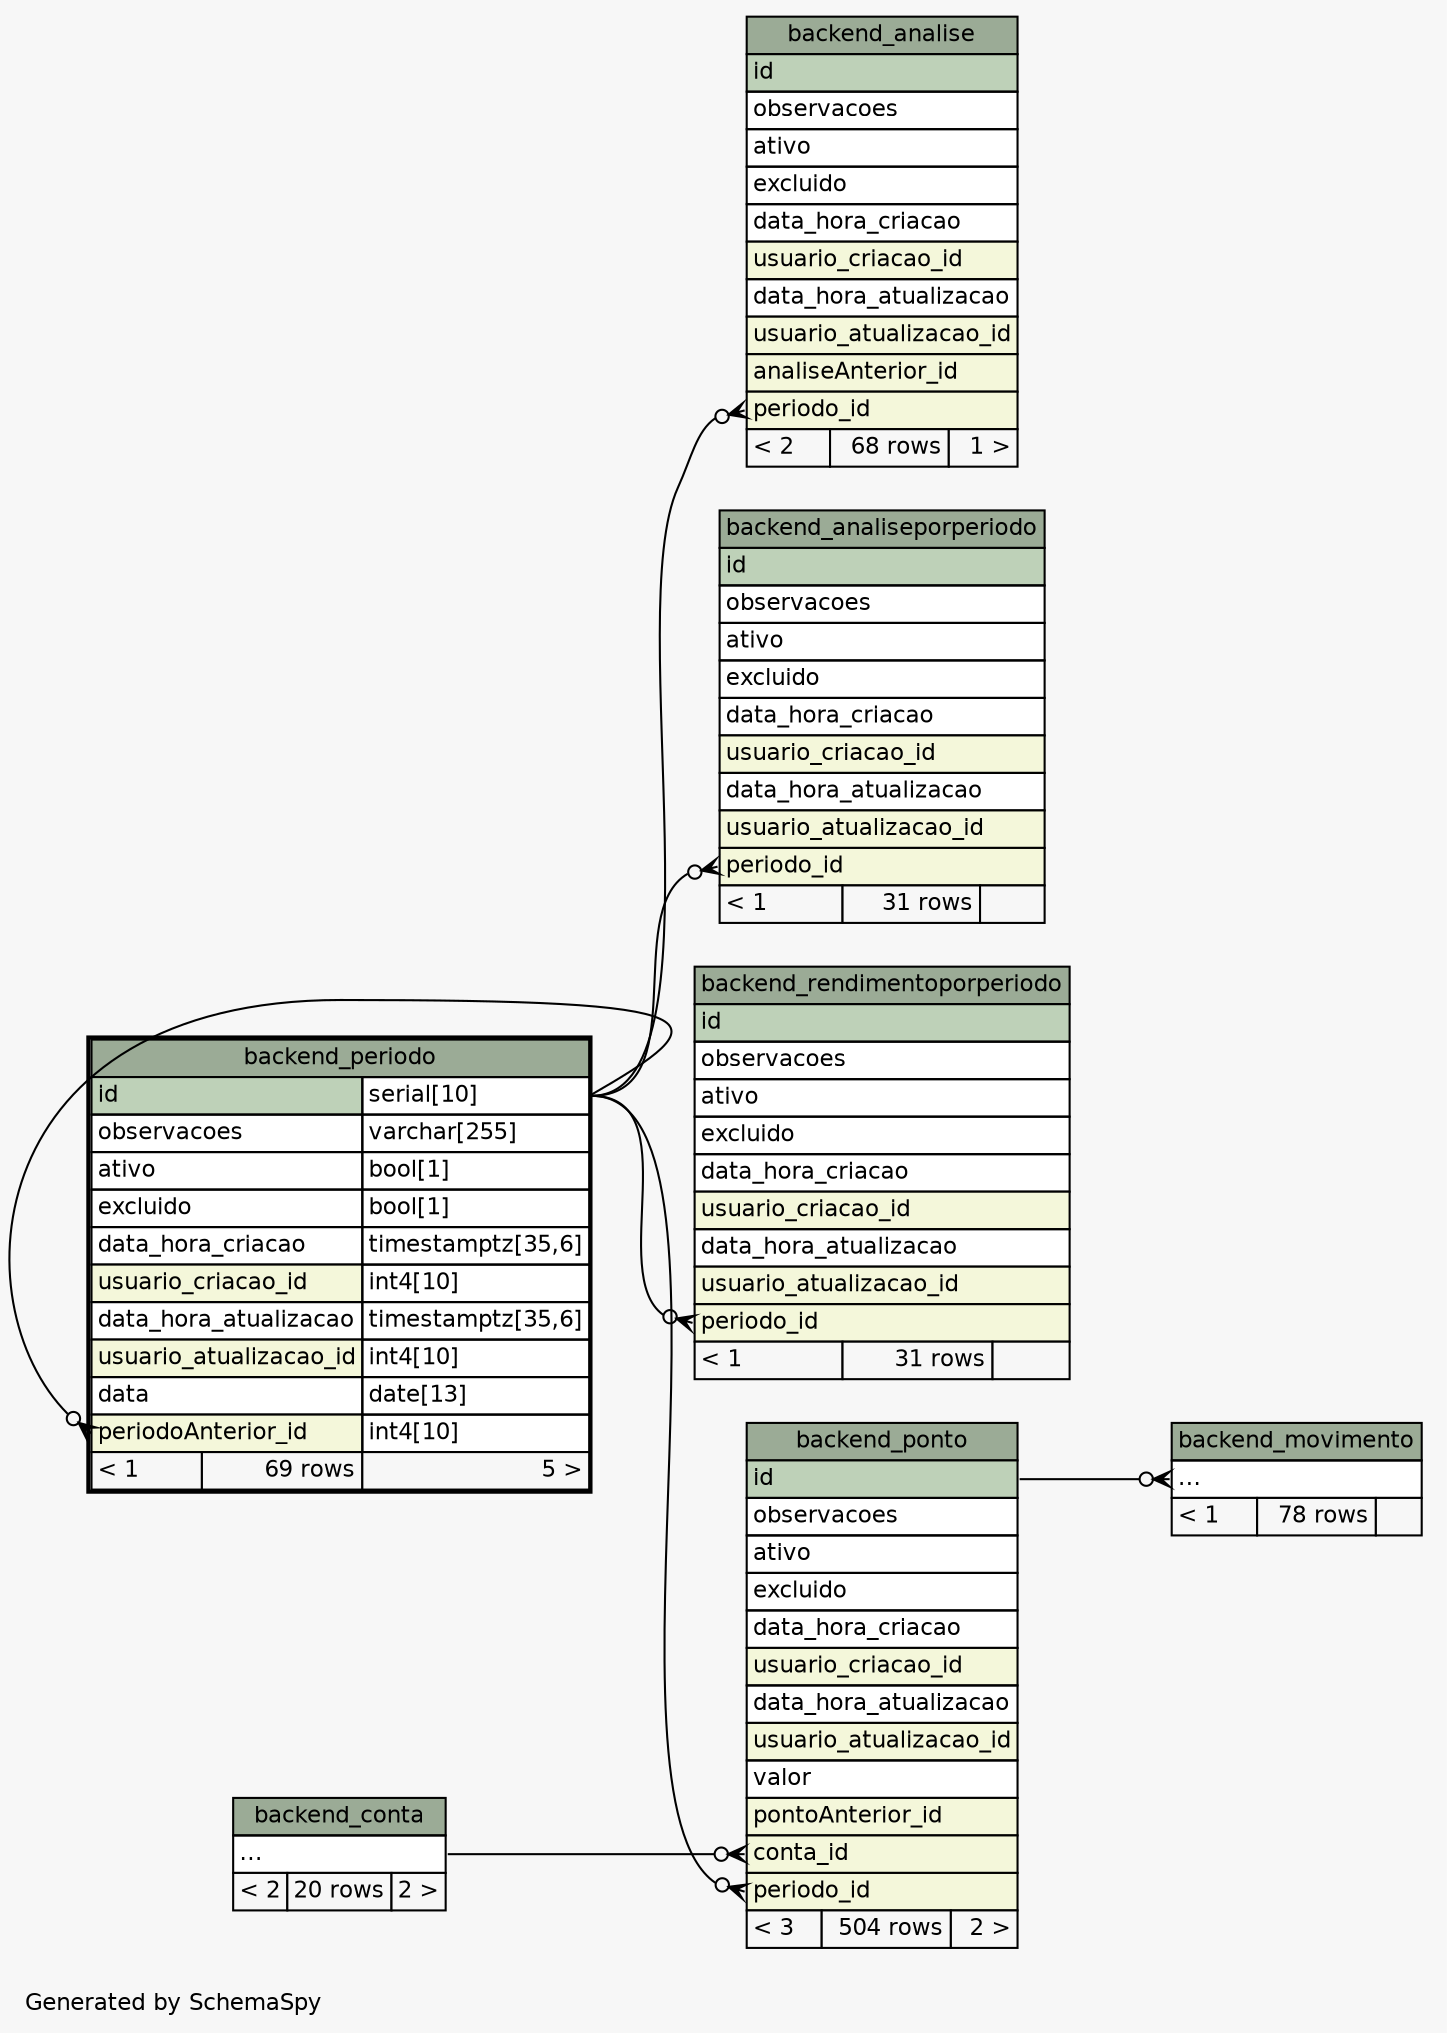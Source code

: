 // dot 2.38.0 on Linux 4.4.0-31-generic
// SchemaSpy rev 590
digraph "twoDegreesRelationshipsDiagram" {
  graph [
    rankdir="RL"
    bgcolor="#f7f7f7"
    label="\nGenerated by SchemaSpy"
    labeljust="l"
    nodesep="0.18"
    ranksep="0.46"
    fontname="Helvetica"
    fontsize="11"
  ];
  node [
    fontname="Helvetica"
    fontsize="11"
    shape="plaintext"
  ];
  edge [
    arrowsize="0.8"
  ];
  "backend_analise":"periodo_id":w -> "backend_periodo":"id.type":e [arrowhead=none dir=back arrowtail=crowodot];
  "backend_analiseporperiodo":"periodo_id":w -> "backend_periodo":"id.type":e [arrowhead=none dir=back arrowtail=crowodot];
  "backend_movimento":"elipses":w -> "backend_ponto":"id":e [arrowhead=none dir=back arrowtail=crowodot];
  "backend_periodo":"periodoAnterior_id":w -> "backend_periodo":"id.type":e [arrowhead=none dir=back arrowtail=crowodot];
  "backend_ponto":"conta_id":w -> "backend_conta":"elipses":e [arrowhead=none dir=back arrowtail=crowodot];
  "backend_ponto":"periodo_id":w -> "backend_periodo":"id.type":e [arrowhead=none dir=back arrowtail=crowodot];
  "backend_rendimentoporperiodo":"periodo_id":w -> "backend_periodo":"id.type":e [arrowhead=none dir=back arrowtail=crowodot];
  "backend_analise" [
    label=<
    <TABLE BORDER="0" CELLBORDER="1" CELLSPACING="0" BGCOLOR="#ffffff">
      <TR><TD COLSPAN="3" BGCOLOR="#9bab96" ALIGN="CENTER">backend_analise</TD></TR>
      <TR><TD PORT="id" COLSPAN="3" BGCOLOR="#bed1b8" ALIGN="LEFT">id</TD></TR>
      <TR><TD PORT="observacoes" COLSPAN="3" ALIGN="LEFT">observacoes</TD></TR>
      <TR><TD PORT="ativo" COLSPAN="3" ALIGN="LEFT">ativo</TD></TR>
      <TR><TD PORT="excluido" COLSPAN="3" ALIGN="LEFT">excluido</TD></TR>
      <TR><TD PORT="data_hora_criacao" COLSPAN="3" ALIGN="LEFT">data_hora_criacao</TD></TR>
      <TR><TD PORT="usuario_criacao_id" COLSPAN="3" BGCOLOR="#f4f7da" ALIGN="LEFT">usuario_criacao_id</TD></TR>
      <TR><TD PORT="data_hora_atualizacao" COLSPAN="3" ALIGN="LEFT">data_hora_atualizacao</TD></TR>
      <TR><TD PORT="usuario_atualizacao_id" COLSPAN="3" BGCOLOR="#f4f7da" ALIGN="LEFT">usuario_atualizacao_id</TD></TR>
      <TR><TD PORT="analiseAnterior_id" COLSPAN="3" BGCOLOR="#f4f7da" ALIGN="LEFT">analiseAnterior_id</TD></TR>
      <TR><TD PORT="periodo_id" COLSPAN="3" BGCOLOR="#f4f7da" ALIGN="LEFT">periodo_id</TD></TR>
      <TR><TD ALIGN="LEFT" BGCOLOR="#f7f7f7">&lt; 2</TD><TD ALIGN="RIGHT" BGCOLOR="#f7f7f7">68 rows</TD><TD ALIGN="RIGHT" BGCOLOR="#f7f7f7">1 &gt;</TD></TR>
    </TABLE>>
    URL="backend_analise.html"
    tooltip="backend_analise"
  ];
  "backend_analiseporperiodo" [
    label=<
    <TABLE BORDER="0" CELLBORDER="1" CELLSPACING="0" BGCOLOR="#ffffff">
      <TR><TD COLSPAN="3" BGCOLOR="#9bab96" ALIGN="CENTER">backend_analiseporperiodo</TD></TR>
      <TR><TD PORT="id" COLSPAN="3" BGCOLOR="#bed1b8" ALIGN="LEFT">id</TD></TR>
      <TR><TD PORT="observacoes" COLSPAN="3" ALIGN="LEFT">observacoes</TD></TR>
      <TR><TD PORT="ativo" COLSPAN="3" ALIGN="LEFT">ativo</TD></TR>
      <TR><TD PORT="excluido" COLSPAN="3" ALIGN="LEFT">excluido</TD></TR>
      <TR><TD PORT="data_hora_criacao" COLSPAN="3" ALIGN="LEFT">data_hora_criacao</TD></TR>
      <TR><TD PORT="usuario_criacao_id" COLSPAN="3" BGCOLOR="#f4f7da" ALIGN="LEFT">usuario_criacao_id</TD></TR>
      <TR><TD PORT="data_hora_atualizacao" COLSPAN="3" ALIGN="LEFT">data_hora_atualizacao</TD></TR>
      <TR><TD PORT="usuario_atualizacao_id" COLSPAN="3" BGCOLOR="#f4f7da" ALIGN="LEFT">usuario_atualizacao_id</TD></TR>
      <TR><TD PORT="periodo_id" COLSPAN="3" BGCOLOR="#f4f7da" ALIGN="LEFT">periodo_id</TD></TR>
      <TR><TD ALIGN="LEFT" BGCOLOR="#f7f7f7">&lt; 1</TD><TD ALIGN="RIGHT" BGCOLOR="#f7f7f7">31 rows</TD><TD ALIGN="RIGHT" BGCOLOR="#f7f7f7">  </TD></TR>
    </TABLE>>
    URL="backend_analiseporperiodo.html"
    tooltip="backend_analiseporperiodo"
  ];
  "backend_conta" [
    label=<
    <TABLE BORDER="0" CELLBORDER="1" CELLSPACING="0" BGCOLOR="#ffffff">
      <TR><TD COLSPAN="3" BGCOLOR="#9bab96" ALIGN="CENTER">backend_conta</TD></TR>
      <TR><TD PORT="elipses" COLSPAN="3" ALIGN="LEFT">...</TD></TR>
      <TR><TD ALIGN="LEFT" BGCOLOR="#f7f7f7">&lt; 2</TD><TD ALIGN="RIGHT" BGCOLOR="#f7f7f7">20 rows</TD><TD ALIGN="RIGHT" BGCOLOR="#f7f7f7">2 &gt;</TD></TR>
    </TABLE>>
    URL="backend_conta.html"
    tooltip="backend_conta"
  ];
  "backend_movimento" [
    label=<
    <TABLE BORDER="0" CELLBORDER="1" CELLSPACING="0" BGCOLOR="#ffffff">
      <TR><TD COLSPAN="3" BGCOLOR="#9bab96" ALIGN="CENTER">backend_movimento</TD></TR>
      <TR><TD PORT="elipses" COLSPAN="3" ALIGN="LEFT">...</TD></TR>
      <TR><TD ALIGN="LEFT" BGCOLOR="#f7f7f7">&lt; 1</TD><TD ALIGN="RIGHT" BGCOLOR="#f7f7f7">78 rows</TD><TD ALIGN="RIGHT" BGCOLOR="#f7f7f7">  </TD></TR>
    </TABLE>>
    URL="backend_movimento.html"
    tooltip="backend_movimento"
  ];
  "backend_periodo" [
    label=<
    <TABLE BORDER="2" CELLBORDER="1" CELLSPACING="0" BGCOLOR="#ffffff">
      <TR><TD COLSPAN="3" BGCOLOR="#9bab96" ALIGN="CENTER">backend_periodo</TD></TR>
      <TR><TD PORT="id" COLSPAN="2" BGCOLOR="#bed1b8" ALIGN="LEFT">id</TD><TD PORT="id.type" ALIGN="LEFT">serial[10]</TD></TR>
      <TR><TD PORT="observacoes" COLSPAN="2" ALIGN="LEFT">observacoes</TD><TD PORT="observacoes.type" ALIGN="LEFT">varchar[255]</TD></TR>
      <TR><TD PORT="ativo" COLSPAN="2" ALIGN="LEFT">ativo</TD><TD PORT="ativo.type" ALIGN="LEFT">bool[1]</TD></TR>
      <TR><TD PORT="excluido" COLSPAN="2" ALIGN="LEFT">excluido</TD><TD PORT="excluido.type" ALIGN="LEFT">bool[1]</TD></TR>
      <TR><TD PORT="data_hora_criacao" COLSPAN="2" ALIGN="LEFT">data_hora_criacao</TD><TD PORT="data_hora_criacao.type" ALIGN="LEFT">timestamptz[35,6]</TD></TR>
      <TR><TD PORT="usuario_criacao_id" COLSPAN="2" BGCOLOR="#f4f7da" ALIGN="LEFT">usuario_criacao_id</TD><TD PORT="usuario_criacao_id.type" ALIGN="LEFT">int4[10]</TD></TR>
      <TR><TD PORT="data_hora_atualizacao" COLSPAN="2" ALIGN="LEFT">data_hora_atualizacao</TD><TD PORT="data_hora_atualizacao.type" ALIGN="LEFT">timestamptz[35,6]</TD></TR>
      <TR><TD PORT="usuario_atualizacao_id" COLSPAN="2" BGCOLOR="#f4f7da" ALIGN="LEFT">usuario_atualizacao_id</TD><TD PORT="usuario_atualizacao_id.type" ALIGN="LEFT">int4[10]</TD></TR>
      <TR><TD PORT="data" COLSPAN="2" ALIGN="LEFT">data</TD><TD PORT="data.type" ALIGN="LEFT">date[13]</TD></TR>
      <TR><TD PORT="periodoAnterior_id" COLSPAN="2" BGCOLOR="#f4f7da" ALIGN="LEFT">periodoAnterior_id</TD><TD PORT="periodoAnterior_id.type" ALIGN="LEFT">int4[10]</TD></TR>
      <TR><TD ALIGN="LEFT" BGCOLOR="#f7f7f7">&lt; 1</TD><TD ALIGN="RIGHT" BGCOLOR="#f7f7f7">69 rows</TD><TD ALIGN="RIGHT" BGCOLOR="#f7f7f7">5 &gt;</TD></TR>
    </TABLE>>
    URL="backend_periodo.html"
    tooltip="backend_periodo"
  ];
  "backend_ponto" [
    label=<
    <TABLE BORDER="0" CELLBORDER="1" CELLSPACING="0" BGCOLOR="#ffffff">
      <TR><TD COLSPAN="3" BGCOLOR="#9bab96" ALIGN="CENTER">backend_ponto</TD></TR>
      <TR><TD PORT="id" COLSPAN="3" BGCOLOR="#bed1b8" ALIGN="LEFT">id</TD></TR>
      <TR><TD PORT="observacoes" COLSPAN="3" ALIGN="LEFT">observacoes</TD></TR>
      <TR><TD PORT="ativo" COLSPAN="3" ALIGN="LEFT">ativo</TD></TR>
      <TR><TD PORT="excluido" COLSPAN="3" ALIGN="LEFT">excluido</TD></TR>
      <TR><TD PORT="data_hora_criacao" COLSPAN="3" ALIGN="LEFT">data_hora_criacao</TD></TR>
      <TR><TD PORT="usuario_criacao_id" COLSPAN="3" BGCOLOR="#f4f7da" ALIGN="LEFT">usuario_criacao_id</TD></TR>
      <TR><TD PORT="data_hora_atualizacao" COLSPAN="3" ALIGN="LEFT">data_hora_atualizacao</TD></TR>
      <TR><TD PORT="usuario_atualizacao_id" COLSPAN="3" BGCOLOR="#f4f7da" ALIGN="LEFT">usuario_atualizacao_id</TD></TR>
      <TR><TD PORT="valor" COLSPAN="3" ALIGN="LEFT">valor</TD></TR>
      <TR><TD PORT="pontoAnterior_id" COLSPAN="3" BGCOLOR="#f4f7da" ALIGN="LEFT">pontoAnterior_id</TD></TR>
      <TR><TD PORT="conta_id" COLSPAN="3" BGCOLOR="#f4f7da" ALIGN="LEFT">conta_id</TD></TR>
      <TR><TD PORT="periodo_id" COLSPAN="3" BGCOLOR="#f4f7da" ALIGN="LEFT">periodo_id</TD></TR>
      <TR><TD ALIGN="LEFT" BGCOLOR="#f7f7f7">&lt; 3</TD><TD ALIGN="RIGHT" BGCOLOR="#f7f7f7">504 rows</TD><TD ALIGN="RIGHT" BGCOLOR="#f7f7f7">2 &gt;</TD></TR>
    </TABLE>>
    URL="backend_ponto.html"
    tooltip="backend_ponto"
  ];
  "backend_rendimentoporperiodo" [
    label=<
    <TABLE BORDER="0" CELLBORDER="1" CELLSPACING="0" BGCOLOR="#ffffff">
      <TR><TD COLSPAN="3" BGCOLOR="#9bab96" ALIGN="CENTER">backend_rendimentoporperiodo</TD></TR>
      <TR><TD PORT="id" COLSPAN="3" BGCOLOR="#bed1b8" ALIGN="LEFT">id</TD></TR>
      <TR><TD PORT="observacoes" COLSPAN="3" ALIGN="LEFT">observacoes</TD></TR>
      <TR><TD PORT="ativo" COLSPAN="3" ALIGN="LEFT">ativo</TD></TR>
      <TR><TD PORT="excluido" COLSPAN="3" ALIGN="LEFT">excluido</TD></TR>
      <TR><TD PORT="data_hora_criacao" COLSPAN="3" ALIGN="LEFT">data_hora_criacao</TD></TR>
      <TR><TD PORT="usuario_criacao_id" COLSPAN="3" BGCOLOR="#f4f7da" ALIGN="LEFT">usuario_criacao_id</TD></TR>
      <TR><TD PORT="data_hora_atualizacao" COLSPAN="3" ALIGN="LEFT">data_hora_atualizacao</TD></TR>
      <TR><TD PORT="usuario_atualizacao_id" COLSPAN="3" BGCOLOR="#f4f7da" ALIGN="LEFT">usuario_atualizacao_id</TD></TR>
      <TR><TD PORT="periodo_id" COLSPAN="3" BGCOLOR="#f4f7da" ALIGN="LEFT">periodo_id</TD></TR>
      <TR><TD ALIGN="LEFT" BGCOLOR="#f7f7f7">&lt; 1</TD><TD ALIGN="RIGHT" BGCOLOR="#f7f7f7">31 rows</TD><TD ALIGN="RIGHT" BGCOLOR="#f7f7f7">  </TD></TR>
    </TABLE>>
    URL="backend_rendimentoporperiodo.html"
    tooltip="backend_rendimentoporperiodo"
  ];
}
